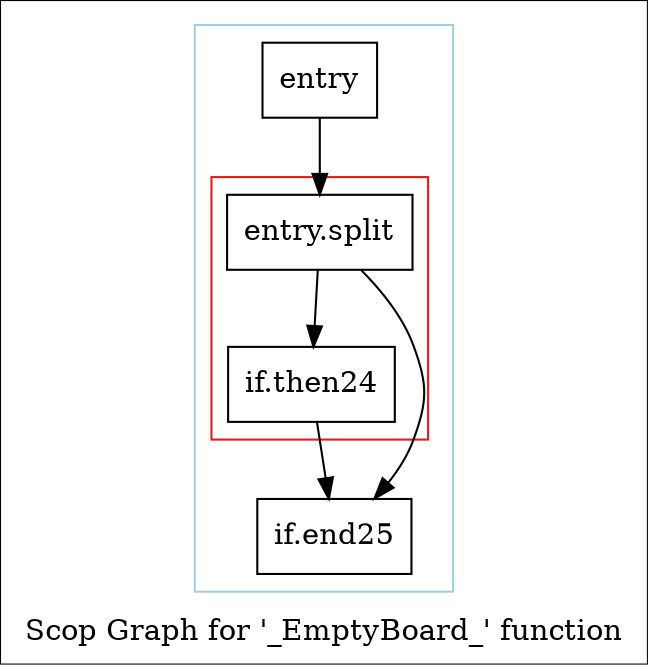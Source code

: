 digraph "Scop Graph for '_EmptyBoard_' function" {
	label="Scop Graph for '_EmptyBoard_' function";

	Node0xced7490 [shape=record,label="{entry}"];
	Node0xced7490 -> Node0xcecb9c0;
	Node0xcecb9c0 [shape=record,label="{entry.split}"];
	Node0xcecb9c0 -> Node0xce21550;
	Node0xcecb9c0 -> Node0xcf1aa60;
	Node0xce21550 [shape=record,label="{if.end25}"];
	Node0xcf1aa60 [shape=record,label="{if.then24}"];
	Node0xcf1aa60 -> Node0xce21550;
	colorscheme = "paired12"
        subgraph cluster_0xcf197c0 {
          label = "";
          style = solid;
          color = 1
          subgraph cluster_0xcf17be0 {
            label = "";
            style = solid;
            color = 6
            Node0xcecb9c0;
            Node0xcf1aa60;
          }
          Node0xced7490;
          Node0xce21550;
        }
}
